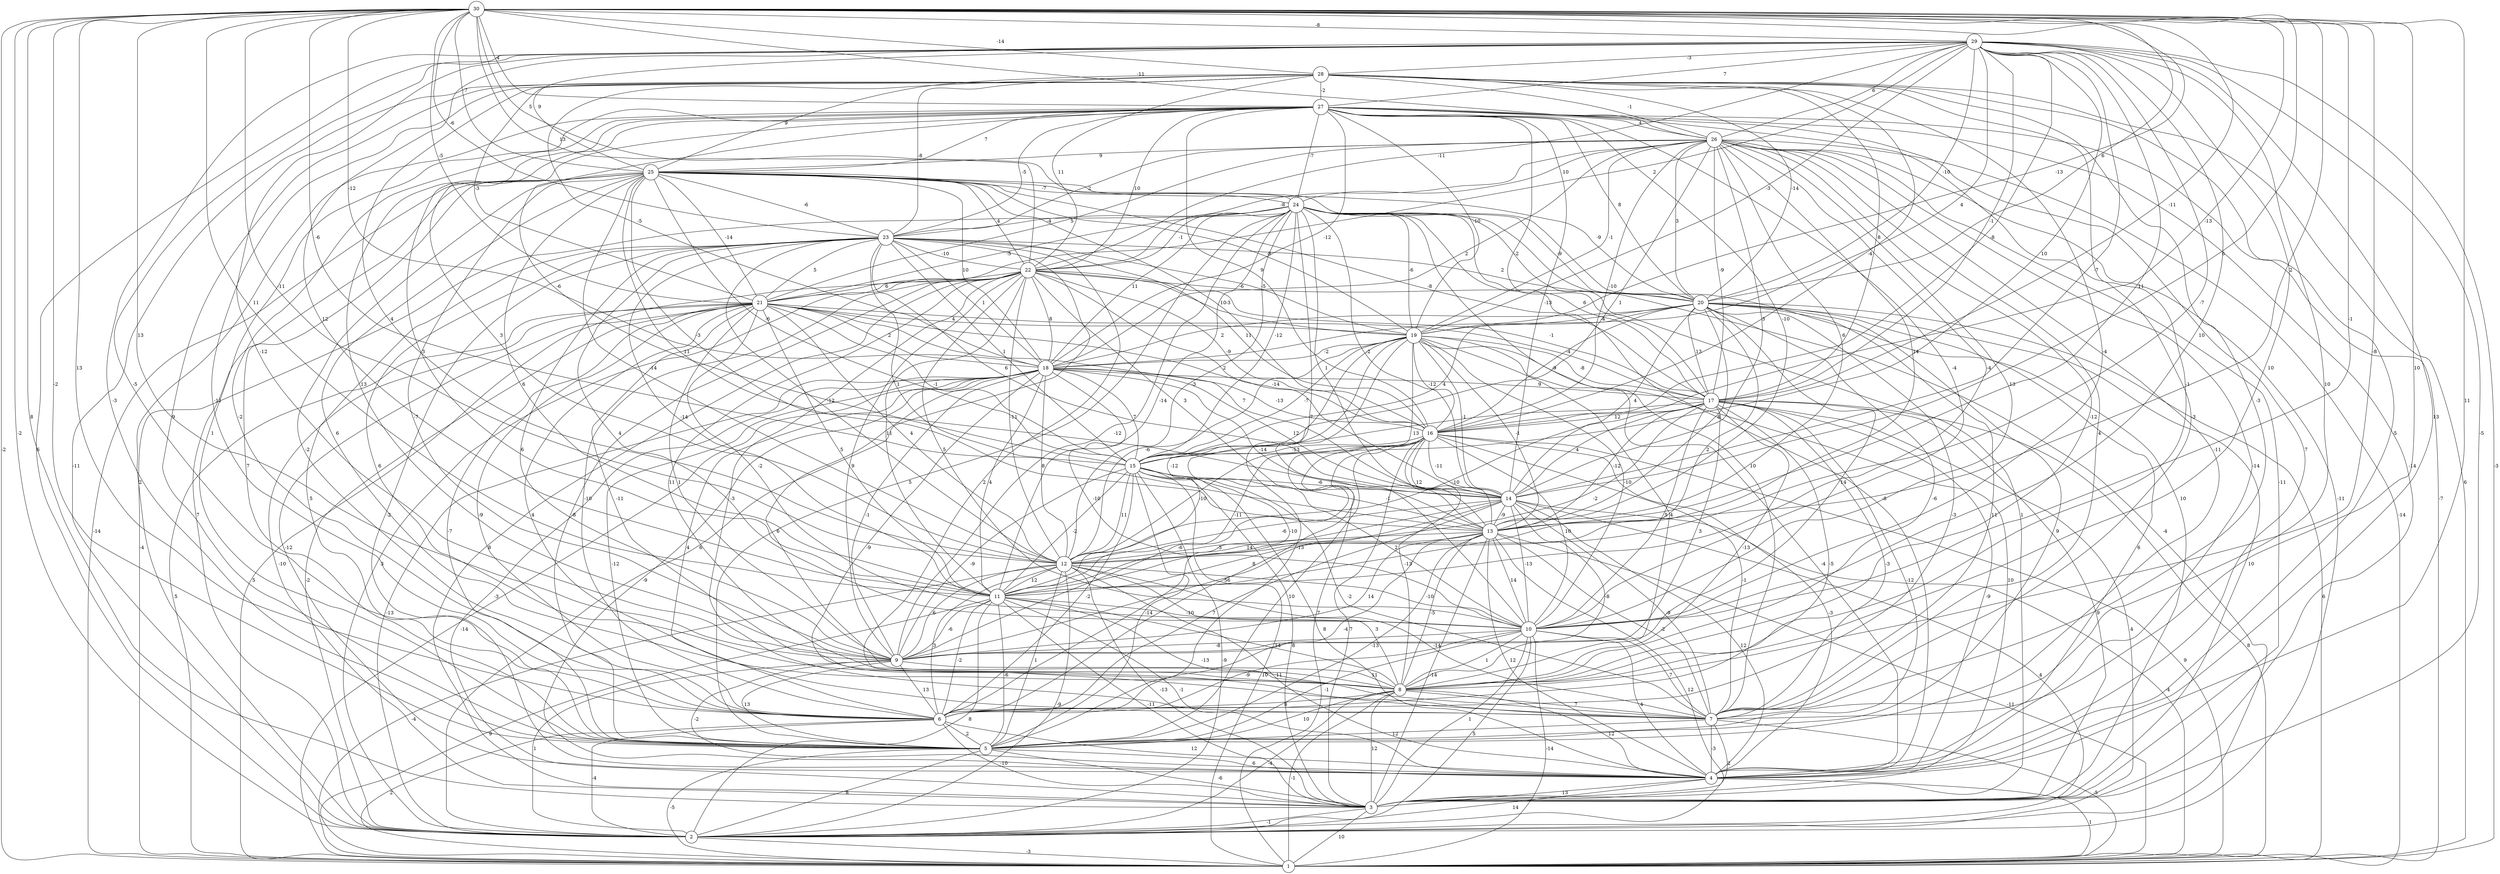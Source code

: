 graph { 
	 fontname="Helvetica,Arial,sans-serif" 
	 node [shape = circle]; 
	 30 -- 1 [label = "-2"];
	 30 -- 2 [label = "-2"];
	 30 -- 3 [label = "8"];
	 30 -- 4 [label = "11"];
	 30 -- 5 [label = "-2"];
	 30 -- 6 [label = "13"];
	 30 -- 7 [label = "10"];
	 30 -- 8 [label = "-8"];
	 30 -- 9 [label = "13"];
	 30 -- 10 [label = "-1"];
	 30 -- 11 [label = "11"];
	 30 -- 12 [label = "-11"];
	 30 -- 13 [label = "2"];
	 30 -- 14 [label = "6"];
	 30 -- 15 [label = "-6"];
	 30 -- 16 [label = "-13"];
	 30 -- 17 [label = "-11"];
	 30 -- 18 [label = "-12"];
	 30 -- 19 [label = "-13"];
	 30 -- 20 [label = "6"];
	 30 -- 21 [label = "-5"];
	 30 -- 22 [label = "13"];
	 30 -- 23 [label = "-6"];
	 30 -- 24 [label = "5"];
	 30 -- 25 [label = "-7"];
	 30 -- 26 [label = "-11"];
	 30 -- 27 [label = "4"];
	 30 -- 28 [label = "-14"];
	 30 -- 29 [label = "-8"];
	 29 -- 1 [label = "-3"];
	 29 -- 2 [label = "6"];
	 29 -- 3 [label = "-5"];
	 29 -- 4 [label = "13"];
	 29 -- 5 [label = "-3"];
	 29 -- 6 [label = "-5"];
	 29 -- 7 [label = "10"];
	 29 -- 8 [label = "10"];
	 29 -- 9 [label = "-12"];
	 29 -- 10 [label = "10"];
	 29 -- 11 [label = "12"];
	 29 -- 12 [label = "-7"];
	 29 -- 13 [label = "11"];
	 29 -- 14 [label = "-7"];
	 29 -- 15 [label = "10"];
	 29 -- 16 [label = "-8"];
	 29 -- 17 [label = "-1"];
	 29 -- 18 [label = "4"];
	 29 -- 19 [label = "-3"];
	 29 -- 20 [label = "-10"];
	 29 -- 21 [label = "2"];
	 29 -- 22 [label = "-11"];
	 29 -- 25 [label = "9"];
	 29 -- 26 [label = "6"];
	 29 -- 27 [label = "7"];
	 29 -- 28 [label = "-3"];
	 28 -- 1 [label = "6"];
	 28 -- 2 [label = "-11"];
	 28 -- 4 [label = "-5"];
	 28 -- 5 [label = "9"];
	 28 -- 6 [label = "-11"];
	 28 -- 7 [label = "-3"];
	 28 -- 8 [label = "-1"];
	 28 -- 10 [label = "-4"];
	 28 -- 12 [label = "4"];
	 28 -- 16 [label = "-4"];
	 28 -- 17 [label = "8"];
	 28 -- 18 [label = "-5"];
	 28 -- 20 [label = "-14"];
	 28 -- 21 [label = "-3"];
	 28 -- 22 [label = "11"];
	 28 -- 23 [label = "-8"];
	 28 -- 25 [label = "9"];
	 28 -- 26 [label = "-1"];
	 28 -- 27 [label = "-2"];
	 27 -- 1 [label = "-7"];
	 27 -- 2 [label = "2"];
	 27 -- 3 [label = "-14"];
	 27 -- 4 [label = "7"];
	 27 -- 5 [label = "1"];
	 27 -- 6 [label = "-2"];
	 27 -- 7 [label = "-3"];
	 27 -- 9 [label = "13"];
	 27 -- 10 [label = "-4"];
	 27 -- 11 [label = "3"];
	 27 -- 12 [label = "3"];
	 27 -- 13 [label = "-10"];
	 27 -- 14 [label = "-13"];
	 27 -- 15 [label = "-6"];
	 27 -- 16 [label = "9"];
	 27 -- 17 [label = "-2"];
	 27 -- 18 [label = "-12"];
	 27 -- 19 [label = "-10"];
	 27 -- 20 [label = "8"];
	 27 -- 22 [label = "10"];
	 27 -- 23 [label = "-5"];
	 27 -- 24 [label = "-7"];
	 27 -- 25 [label = "7"];
	 27 -- 26 [label = "4"];
	 26 -- 1 [label = "-14"];
	 26 -- 2 [label = "-11"];
	 26 -- 3 [label = "-11"];
	 26 -- 4 [label = "-14"];
	 26 -- 5 [label = "-11"];
	 26 -- 7 [label = "4"];
	 26 -- 8 [label = "-12"];
	 26 -- 10 [label = "13"];
	 26 -- 11 [label = "-4"];
	 26 -- 12 [label = "14"];
	 26 -- 13 [label = "6"];
	 26 -- 14 [label = "3"];
	 26 -- 15 [label = "1"];
	 26 -- 16 [label = "-10"];
	 26 -- 17 [label = "-9"];
	 26 -- 18 [label = "2"];
	 26 -- 19 [label = "-1"];
	 26 -- 20 [label = "3"];
	 26 -- 21 [label = "5"];
	 26 -- 22 [label = "-8"];
	 26 -- 23 [label = "2"];
	 26 -- 24 [label = "10"];
	 26 -- 25 [label = "9"];
	 25 -- 1 [label = "-14"];
	 25 -- 2 [label = "7"];
	 25 -- 3 [label = "10"];
	 25 -- 5 [label = "7"];
	 25 -- 6 [label = "-2"];
	 25 -- 8 [label = "6"];
	 25 -- 9 [label = "-7"];
	 25 -- 11 [label = "6"];
	 25 -- 12 [label = "-14"];
	 25 -- 13 [label = "11"];
	 25 -- 14 [label = "-3"];
	 25 -- 15 [label = "-6"];
	 25 -- 16 [label = "-3"];
	 25 -- 17 [label = "-8"];
	 25 -- 18 [label = "10"];
	 25 -- 19 [label = "-8"];
	 25 -- 20 [label = "-9"];
	 25 -- 21 [label = "-14"];
	 25 -- 22 [label = "4"];
	 25 -- 23 [label = "-6"];
	 25 -- 24 [label = "-7"];
	 24 -- 1 [label = "-4"];
	 24 -- 2 [label = "-4"];
	 24 -- 3 [label = "1"];
	 24 -- 4 [label = "-8"];
	 24 -- 5 [label = "5"];
	 24 -- 7 [label = "10"];
	 24 -- 9 [label = "-12"];
	 24 -- 10 [label = "7"];
	 24 -- 11 [label = "-14"];
	 24 -- 12 [label = "-3"];
	 24 -- 13 [label = "1"];
	 24 -- 14 [label = "-2"];
	 24 -- 15 [label = "-12"];
	 24 -- 17 [label = "6"];
	 24 -- 18 [label = "11"];
	 24 -- 19 [label = "-6"];
	 24 -- 20 [label = "-9"];
	 24 -- 21 [label = "-5"];
	 24 -- 22 [label = "-1"];
	 24 -- 23 [label = "-4"];
	 23 -- 2 [label = "6"];
	 23 -- 4 [label = "-2"];
	 23 -- 5 [label = "5"];
	 23 -- 7 [label = "2"];
	 23 -- 8 [label = "6"];
	 23 -- 9 [label = "6"];
	 23 -- 10 [label = "4"];
	 23 -- 11 [label = "-14"];
	 23 -- 12 [label = "-12"];
	 23 -- 13 [label = "1"];
	 23 -- 14 [label = "6"];
	 23 -- 15 [label = "1"];
	 23 -- 16 [label = "11"];
	 23 -- 18 [label = "1"];
	 23 -- 19 [label = "-5"];
	 23 -- 20 [label = "2"];
	 23 -- 21 [label = "5"];
	 23 -- 22 [label = "-10"];
	 22 -- 1 [label = "5"];
	 22 -- 2 [label = "3"];
	 22 -- 3 [label = "8"];
	 22 -- 5 [label = "-8"];
	 22 -- 6 [label = "-10"];
	 22 -- 7 [label = "-3"];
	 22 -- 8 [label = "11"];
	 22 -- 9 [label = "9"];
	 22 -- 10 [label = "5"];
	 22 -- 11 [label = "11"];
	 22 -- 12 [label = "-11"];
	 22 -- 13 [label = "3"];
	 22 -- 14 [label = "-14"];
	 22 -- 16 [label = "-9"];
	 22 -- 17 [label = "-1"];
	 22 -- 18 [label = "8"];
	 22 -- 19 [label = "10"];
	 22 -- 20 [label = "-6"];
	 22 -- 21 [label = "6"];
	 21 -- 1 [label = "5"];
	 21 -- 2 [label = "-2"];
	 21 -- 3 [label = "-10"];
	 21 -- 4 [label = "-12"];
	 21 -- 5 [label = "-7"];
	 21 -- 6 [label = "-9"];
	 21 -- 7 [label = "4"];
	 21 -- 8 [label = "-11"];
	 21 -- 9 [label = "1"];
	 21 -- 10 [label = "-2"];
	 21 -- 11 [label = "5"];
	 21 -- 12 [label = "4"];
	 21 -- 14 [label = "7"];
	 21 -- 15 [label = "-1"];
	 21 -- 16 [label = "2"];
	 21 -- 17 [label = "-4"];
	 21 -- 18 [label = "2"];
	 21 -- 19 [label = "4"];
	 20 -- 1 [label = "6"];
	 20 -- 3 [label = "10"];
	 20 -- 4 [label = "6"];
	 20 -- 5 [label = "9"];
	 20 -- 6 [label = "-3"];
	 20 -- 7 [label = "11"];
	 20 -- 8 [label = "-6"];
	 20 -- 9 [label = "14"];
	 20 -- 11 [label = "2"];
	 20 -- 13 [label = "8"];
	 20 -- 14 [label = "4"];
	 20 -- 15 [label = "4"];
	 20 -- 16 [label = "-9"];
	 20 -- 17 [label = "13"];
	 20 -- 18 [label = "2"];
	 20 -- 19 [label = "-4"];
	 19 -- 1 [label = "7"];
	 19 -- 3 [label = "10"];
	 19 -- 4 [label = "-4"];
	 19 -- 5 [label = "-13"];
	 19 -- 6 [label = "-10"];
	 19 -- 8 [label = "4"];
	 19 -- 10 [label = "-10"];
	 19 -- 11 [label = "-12"];
	 19 -- 12 [label = "-6"];
	 19 -- 13 [label = "-1"];
	 19 -- 14 [label = "-1"];
	 19 -- 15 [label = "-7"];
	 19 -- 16 [label = "-12"];
	 19 -- 17 [label = "-8"];
	 19 -- 18 [label = "-2"];
	 18 -- 1 [label = "-14"];
	 18 -- 2 [label = "-13"];
	 18 -- 3 [label = "-3"];
	 18 -- 4 [label = "-9"];
	 18 -- 5 [label = "-12"];
	 18 -- 6 [label = "4"];
	 18 -- 7 [label = "-9"];
	 18 -- 8 [label = "6"];
	 18 -- 9 [label = "-1"];
	 18 -- 10 [label = "-10"];
	 18 -- 11 [label = "4"];
	 18 -- 12 [label = "8"];
	 18 -- 13 [label = "-14"];
	 18 -- 14 [label = "12"];
	 18 -- 15 [label = "7"];
	 18 -- 16 [label = "-13"];
	 18 -- 17 [label = "9"];
	 17 -- 1 [label = "8"];
	 17 -- 2 [label = "4"];
	 17 -- 3 [label = "9"];
	 17 -- 4 [label = "-9"];
	 17 -- 5 [label = "-12"];
	 17 -- 6 [label = "-5"];
	 17 -- 7 [label = "-3"];
	 17 -- 8 [label = "-13"];
	 17 -- 9 [label = "3"];
	 17 -- 10 [label = "5"];
	 17 -- 11 [label = "-2"];
	 17 -- 12 [label = "-10"];
	 17 -- 13 [label = "-12"];
	 17 -- 14 [label = "4"];
	 17 -- 15 [label = "13"];
	 17 -- 16 [label = "12"];
	 16 -- 1 [label = "9"];
	 16 -- 3 [label = "7"];
	 16 -- 4 [label = "-3"];
	 16 -- 5 [label = "10"];
	 16 -- 6 [label = "6"];
	 16 -- 7 [label = "-1"];
	 16 -- 8 [label = "-13"];
	 16 -- 9 [label = "-6"];
	 16 -- 10 [label = "10"];
	 16 -- 11 [label = "-11"];
	 16 -- 12 [label = "-10"];
	 16 -- 13 [label = "12"];
	 16 -- 14 [label = "-11"];
	 16 -- 15 [label = "-13"];
	 15 -- 1 [label = "10"];
	 15 -- 2 [label = "-9"];
	 15 -- 3 [label = "8"];
	 15 -- 4 [label = "8"];
	 15 -- 5 [label = "-14"];
	 15 -- 6 [label = "-2"];
	 15 -- 7 [label = "-2"];
	 15 -- 9 [label = "-9"];
	 15 -- 10 [label = "2"];
	 15 -- 11 [label = "-2"];
	 15 -- 12 [label = "11"];
	 15 -- 13 [label = "-1"];
	 15 -- 14 [label = "-6"];
	 14 -- 1 [label = "-4"];
	 14 -- 2 [label = "4"];
	 14 -- 4 [label = "12"];
	 14 -- 6 [label = "7"];
	 14 -- 7 [label = "-9"];
	 14 -- 8 [label = "-8"];
	 14 -- 9 [label = "5"];
	 14 -- 10 [label = "-13"];
	 14 -- 11 [label = "14"];
	 14 -- 12 [label = "-6"];
	 14 -- 13 [label = "-9"];
	 13 -- 1 [label = "-11"];
	 13 -- 2 [label = "12"];
	 13 -- 3 [label = "-14"];
	 13 -- 4 [label = "12"];
	 13 -- 5 [label = "-13"];
	 13 -- 6 [label = "-4"];
	 13 -- 7 [label = "-2"];
	 13 -- 8 [label = "-5"];
	 13 -- 9 [label = "14"];
	 13 -- 10 [label = "14"];
	 13 -- 11 [label = "8"];
	 13 -- 12 [label = "-3"];
	 12 -- 1 [label = "-4"];
	 12 -- 2 [label = "-9"];
	 12 -- 3 [label = "-13"];
	 12 -- 4 [label = "11"];
	 12 -- 5 [label = "1"];
	 12 -- 6 [label = "3"];
	 12 -- 7 [label = "-14"];
	 12 -- 8 [label = "3"];
	 12 -- 9 [label = "6"];
	 12 -- 10 [label = "-10"];
	 12 -- 11 [label = "12"];
	 11 -- 1 [label = "9"];
	 11 -- 2 [label = "8"];
	 11 -- 3 [label = "-11"];
	 11 -- 4 [label = "-1"];
	 11 -- 5 [label = "-6"];
	 11 -- 6 [label = "-2"];
	 11 -- 7 [label = "-13"];
	 11 -- 8 [label = "14"];
	 11 -- 9 [label = "-6"];
	 11 -- 10 [label = "-10"];
	 10 -- 1 [label = "-14"];
	 10 -- 2 [label = "5"];
	 10 -- 3 [label = "1"];
	 10 -- 4 [label = "4"];
	 10 -- 5 [label = "-1"];
	 10 -- 6 [label = "-9"];
	 10 -- 7 [label = "7"];
	 10 -- 8 [label = "1"];
	 10 -- 9 [label = "-8"];
	 9 -- 2 [label = "1"];
	 9 -- 4 [label = "-2"];
	 9 -- 5 [label = "13"];
	 9 -- 6 [label = "13"];
	 9 -- 8 [label = "11"];
	 8 -- 1 [label = "-1"];
	 8 -- 2 [label = "-4"];
	 8 -- 3 [label = "12"];
	 8 -- 4 [label = "12"];
	 8 -- 5 [label = "10"];
	 8 -- 6 [label = "8"];
	 8 -- 7 [label = "7"];
	 7 -- 1 [label = "-5"];
	 7 -- 3 [label = "2"];
	 7 -- 4 [label = "-3"];
	 7 -- 5 [label = "12"];
	 6 -- 1 [label = "2"];
	 6 -- 2 [label = "-4"];
	 6 -- 3 [label = "-10"];
	 6 -- 4 [label = "12"];
	 6 -- 5 [label = "2"];
	 5 -- 1 [label = "-5"];
	 5 -- 2 [label = "8"];
	 5 -- 3 [label = "-6"];
	 5 -- 4 [label = "6"];
	 4 -- 1 [label = "1"];
	 4 -- 2 [label = "14"];
	 4 -- 3 [label = "13"];
	 3 -- 1 [label = "10"];
	 3 -- 2 [label = "-1"];
	 2 -- 1 [label = "-3"];
	 1;
	 2;
	 3;
	 4;
	 5;
	 6;
	 7;
	 8;
	 9;
	 10;
	 11;
	 12;
	 13;
	 14;
	 15;
	 16;
	 17;
	 18;
	 19;
	 20;
	 21;
	 22;
	 23;
	 24;
	 25;
	 26;
	 27;
	 28;
	 29;
	 30;
}
